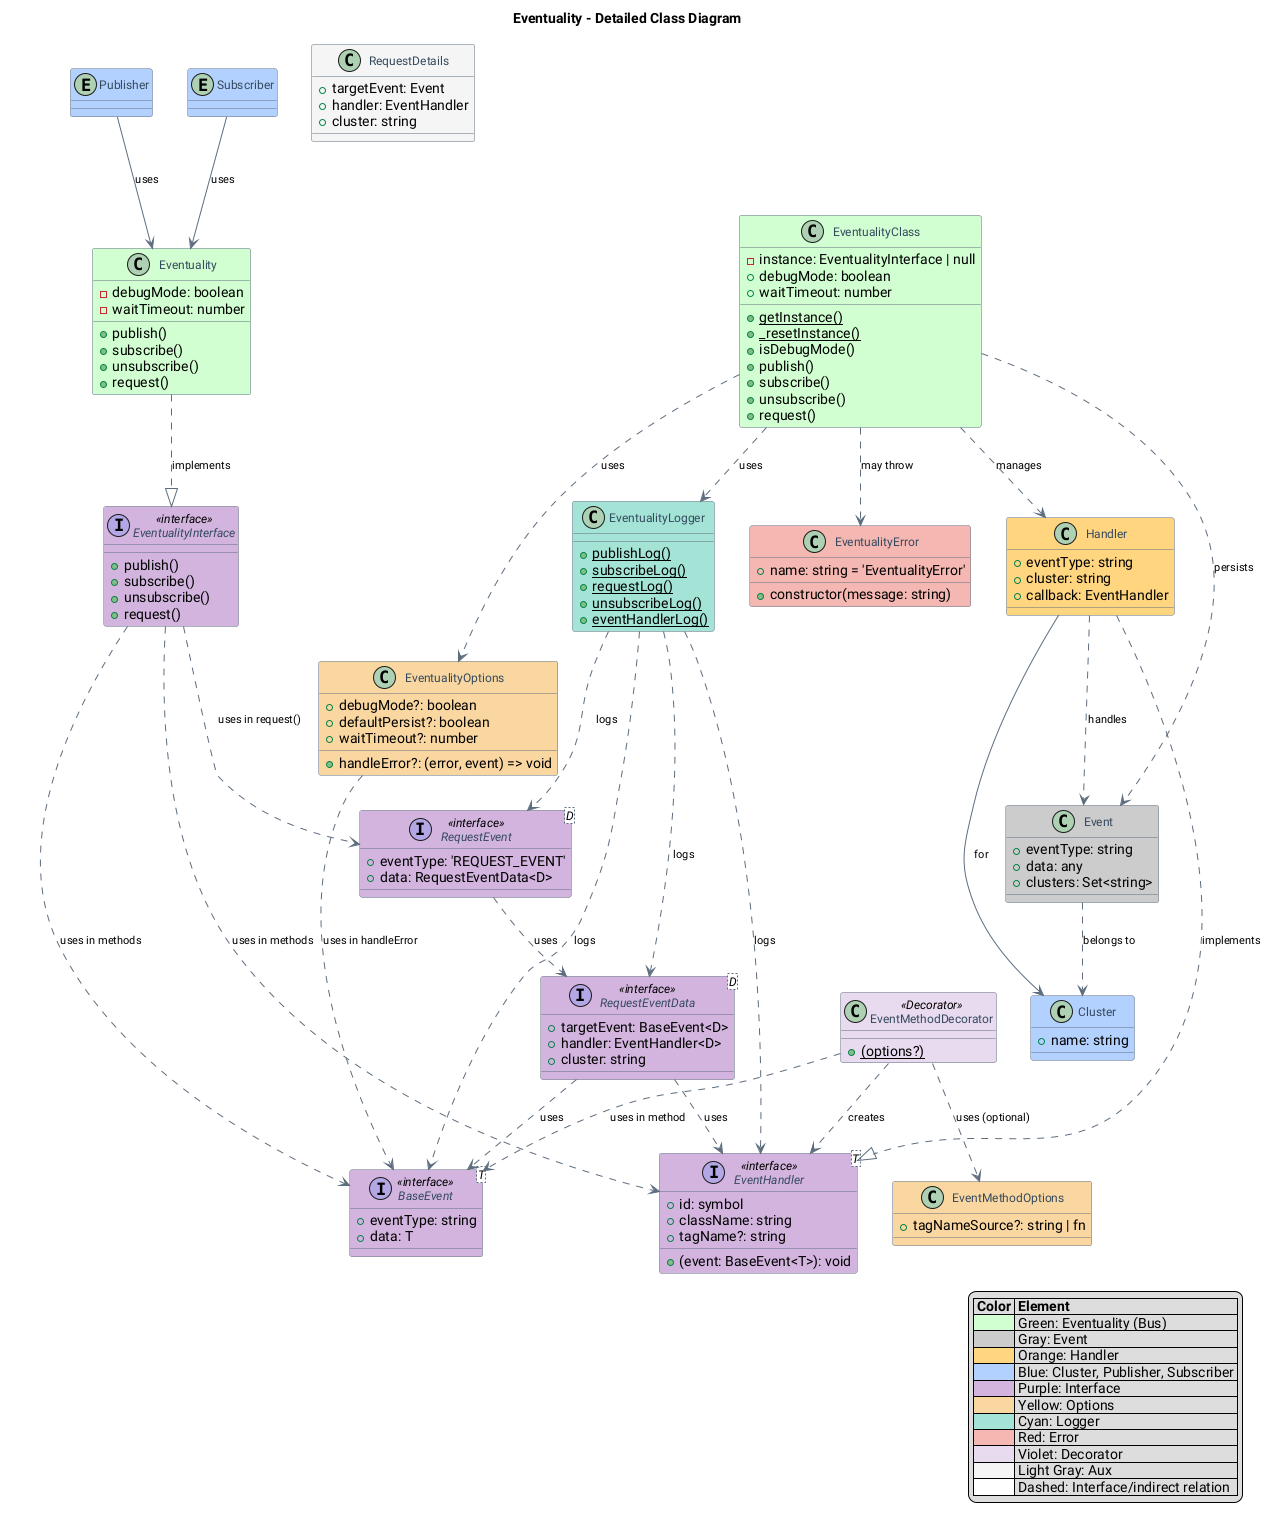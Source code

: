 @startuml
' Based on documentation/Eventuality-DetailedClassDiagram.md
title Eventuality – Detailed Class Diagram

skinparam defaultFontName Roboto
skinparam class {
  FontName Roboto
  FontSize 12
  BorderColor #5D6D7E
  FontColor #34495E
}
skinparam interface {
  FontName Roboto
  FontSize 12
  BorderColor #5D6D7E
  FontColor #34495E
}
skinparam entity {
  FontName Roboto
  FontSize 12
  BorderColor #5D6D7E
  FontColor #34495E
}
skinparam arrow {
  FontName Roboto
  FontSize 11
  Color #5D6D7E
}

interface EventualityInterface <<interface>> #D2B4DE {
  +publish()
  +subscribe()
  +unsubscribe()
  +request()
}

class Eventuality #D1FFD1 {
  +publish()
  +subscribe()
  +unsubscribe()
  +request()
  -debugMode: boolean
  -waitTimeout: number
}

interface BaseEvent<T> <<interface>> #D2B4DE {
  +eventType: string
  +data: T
}

interface EventHandler<T> <<interface>> #D2B4DE {
  +(event: BaseEvent<T>): void
  +id: symbol
  +className: string
  +tagName?: string
}

interface RequestEventData<D> <<interface>> #D2B4DE {
  +targetEvent: BaseEvent<D>
  +handler: EventHandler<D>
  +cluster: string
}

interface RequestEvent<D> <<interface>> #D2B4DE {
  +eventType: 'REQUEST_EVENT'
  +data: RequestEventData<D>
}

class EventualityOptions #FAD7A0 {
  +debugMode?: boolean
  +defaultPersist?: boolean
  +handleError?: (error, event) => void
  +waitTimeout?: number
}

class EventualityClass #D1FFD1 {
  - instance: EventualityInterface | null
  +debugMode: boolean
  +waitTimeout: number
  +getInstance() {static}
  +_resetInstance() {static}
  +isDebugMode()
  +publish()
  +subscribe()
  +unsubscribe()
  +request()
}

class EventualityLogger #A3E4D7 {
  +publishLog() {static}
  +subscribeLog() {static}
  +requestLog() {static}
  +unsubscribeLog() {static}
  +eventHandlerLog() {static}
}

class EventualityError #F5B7B1 {
  +name: string = 'EventualityError'
  +constructor(message: string)
}

class Event #CCCCCC {
  +eventType: string
  +data: any
  +clusters: Set<string>
}

class Handler #FFD580 {
  +eventType: string
  +cluster: string
  +callback: EventHandler
}

class Cluster #B3D1FF {
  +name: string
}

class RequestDetails #F5F5F5 {
  +targetEvent: Event
  +handler: EventHandler
  +cluster: string
}

class EventMethodDecorator <<Decorator>> #E8DAEF {
  + (options?) {static}
}

class EventMethodOptions #FAD7A0 {
  +tagNameSource?: string | fn
}

entity Publisher #B3D1FF
entity Subscriber #B3D1FF

' Relationships
Publisher --> Eventuality : uses
Subscriber --> Eventuality : uses

Eventuality ..|> EventualityInterface : implements
EventualityClass ..> EventualityOptions : uses
EventualityClass ..> EventualityLogger : uses
EventualityClass ..> EventualityError : may throw
EventualityClass ..> Event : persists
EventualityClass ..> Handler : manages
Handler ..|> EventHandler : implements
Handler --> Cluster : for
Handler ..> Event : handles
Event ..> Cluster : belongs to
EventualityLogger ..> BaseEvent : logs
EventualityLogger ..> EventHandler : logs
EventualityLogger ..> RequestEvent : logs
EventualityLogger ..> RequestEventData : logs
EventualityOptions ..> BaseEvent : uses in handleError
EventualityInterface ..> BaseEvent : uses in methods
EventualityInterface ..> EventHandler : uses in methods
EventualityInterface ..> RequestEvent : uses in request()
RequestEventData ..> BaseEvent : uses
RequestEventData ..> EventHandler : uses
RequestEvent ..> RequestEventData : uses
EventMethodDecorator ..> EventMethodOptions : uses (optional)
EventMethodDecorator ..> BaseEvent : uses in method
EventMethodDecorator ..> EventHandler : creates

legend right
  |= Color |= Element |
  |<#D1FFD1>| Green: Eventuality (Bus) |
  |<#CCCCCC>| Gray: Event |
  |<#FFD580>| Orange: Handler |
  |<#B3D1FF>| Blue: Cluster, Publisher, Subscriber |
  |<#D2B4DE>| Purple: Interface |
  |<#FAD7A0>| Yellow: Options |
  |<#A3E4D7>| Cyan: Logger |
  |<#F5B7B1>| Red: Error |
  |<#E8DAEF>| Violet: Decorator |
  |<#F5F5F5>| Light Gray: Aux |
  |<#FFFFFF>| Dashed: Interface/indirect relation |
end legend

@enduml
